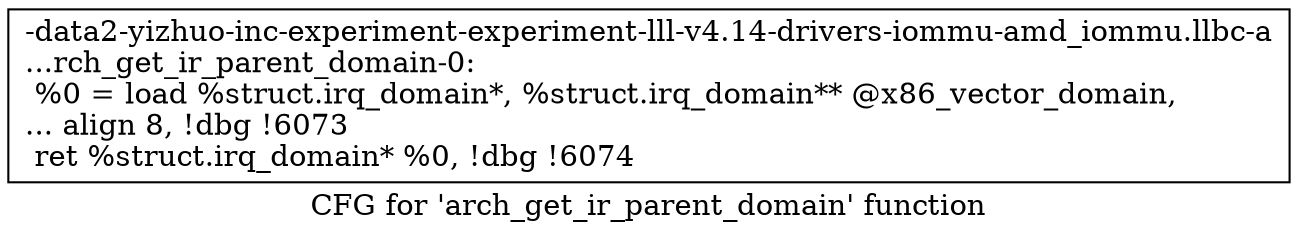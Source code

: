 digraph "CFG for 'arch_get_ir_parent_domain' function" {
	label="CFG for 'arch_get_ir_parent_domain' function";

	Node0x561b9471eb40 [shape=record,label="{-data2-yizhuo-inc-experiment-experiment-lll-v4.14-drivers-iommu-amd_iommu.llbc-a\l...rch_get_ir_parent_domain-0:\l  %0 = load %struct.irq_domain*, %struct.irq_domain** @x86_vector_domain,\l... align 8, !dbg !6073\l  ret %struct.irq_domain* %0, !dbg !6074\l}"];
}
